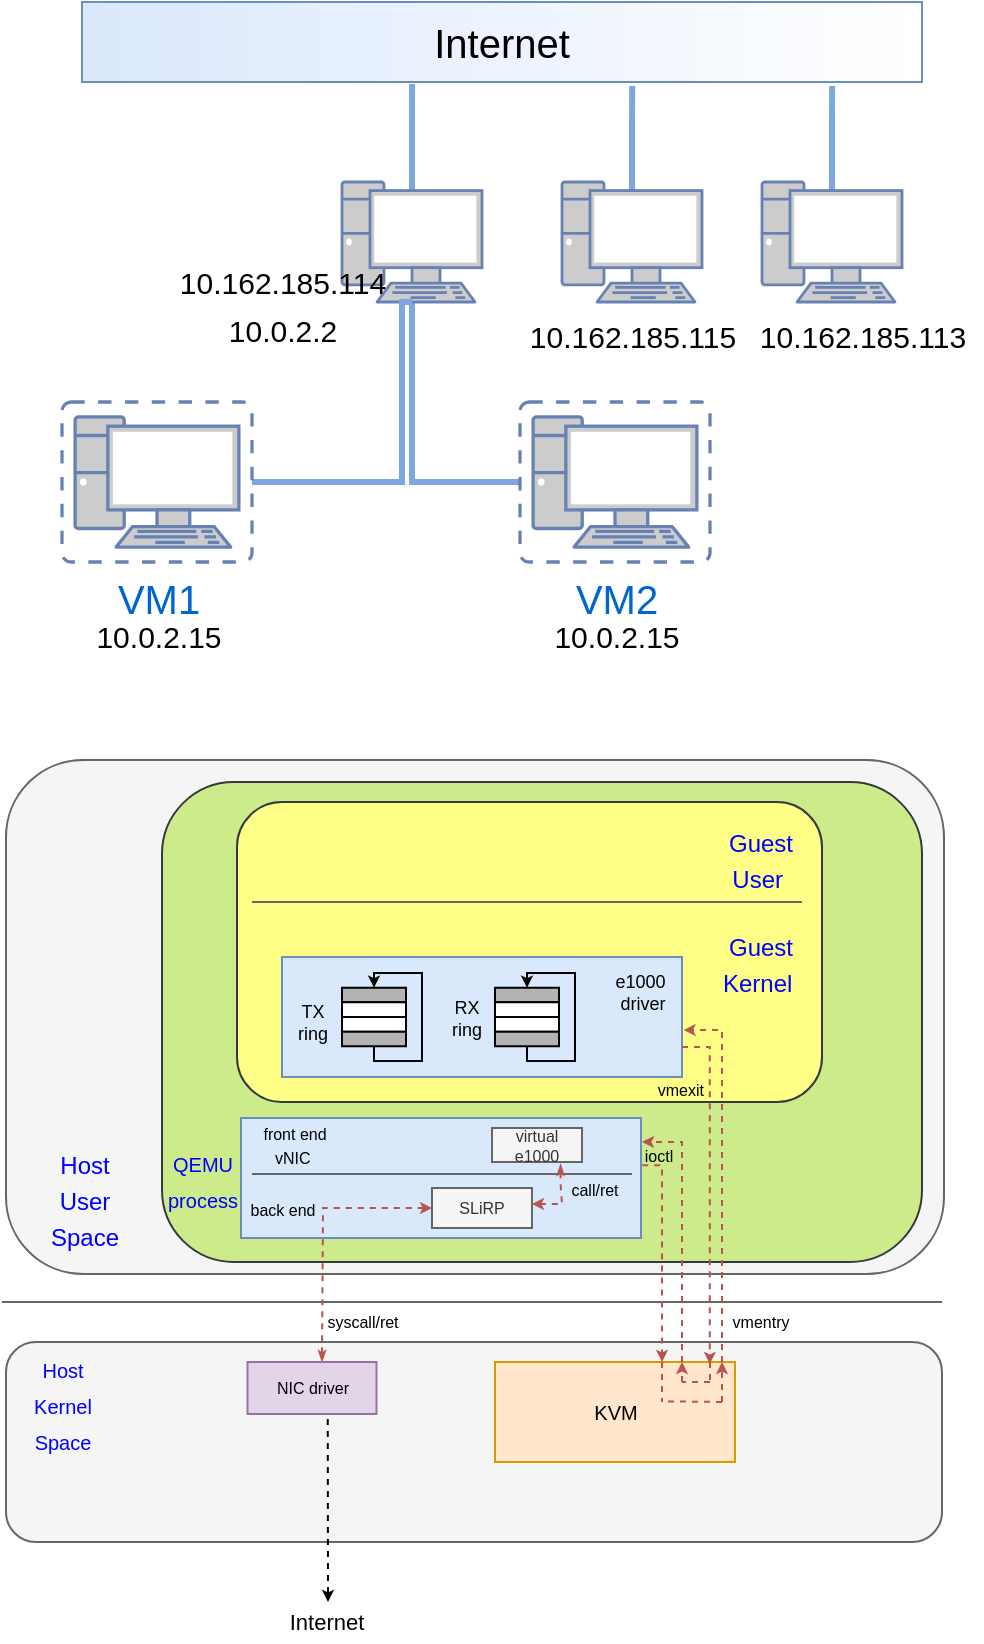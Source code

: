 <mxfile version="17.4.2" type="device"><diagram id="tVbUzr5TzCwJORL-28Ce" name="第 1 页"><mxGraphModel dx="763" dy="688" grid="0" gridSize="10" guides="1" tooltips="1" connect="1" arrows="1" fold="1" page="0" pageScale="1" pageWidth="827" pageHeight="1169" math="0" shadow="0"><root><mxCell id="0"/><mxCell id="1" parent="0"/><mxCell id="tNVF3YHVSnKj2sVp1Gfd-1" value="&lt;font style=&quot;font-size: 20px&quot;&gt;Internet&lt;/font&gt;" style="rounded=0;whiteSpace=wrap;html=1;fillColor=#dae8fc;strokeColor=#6c8ebf;gradientColor=#ffffff;gradientDirection=east;" vertex="1" parent="1"><mxGeometry x="150" y="360" width="420" height="40" as="geometry"/></mxCell><mxCell id="tNVF3YHVSnKj2sVp1Gfd-7" style="edgeStyle=orthogonalEdgeStyle;rounded=0;orthogonalLoop=1;jettySize=auto;html=1;exitX=0.5;exitY=0.07;exitDx=0;exitDy=0;exitPerimeter=0;entryX=0.393;entryY=1.025;entryDx=0;entryDy=0;entryPerimeter=0;fontSize=20;endArrow=none;endFill=0;strokeColor=#7EA6E0;strokeWidth=3;" edge="1" parent="1" source="tNVF3YHVSnKj2sVp1Gfd-2" target="tNVF3YHVSnKj2sVp1Gfd-1"><mxGeometry relative="1" as="geometry"/></mxCell><mxCell id="tNVF3YHVSnKj2sVp1Gfd-17" style="edgeStyle=orthogonalEdgeStyle;rounded=0;orthogonalLoop=1;jettySize=auto;html=1;exitX=0.5;exitY=1;exitDx=0;exitDy=0;exitPerimeter=0;entryX=0;entryY=0.5;entryDx=0;entryDy=0;entryPerimeter=0;fontSize=20;endArrow=none;endFill=0;strokeColor=#7EA6E0;strokeWidth=3;" edge="1" parent="1" source="tNVF3YHVSnKj2sVp1Gfd-2" target="tNVF3YHVSnKj2sVp1Gfd-16"><mxGeometry relative="1" as="geometry"/></mxCell><mxCell id="tNVF3YHVSnKj2sVp1Gfd-2" value="" style="fontColor=#0066CC;verticalAlign=top;verticalLabelPosition=bottom;labelPosition=center;align=center;html=1;outlineConnect=0;fillColor=#CCCCCC;strokeColor=#6881B3;gradientColor=none;gradientDirection=north;strokeWidth=2;shape=mxgraph.networks.pc;fontSize=20;" vertex="1" parent="1"><mxGeometry x="280" y="450" width="70" height="60" as="geometry"/></mxCell><mxCell id="tNVF3YHVSnKj2sVp1Gfd-13" style="edgeStyle=orthogonalEdgeStyle;rounded=0;orthogonalLoop=1;jettySize=auto;html=1;exitX=1;exitY=0.5;exitDx=0;exitDy=0;exitPerimeter=0;entryX=0.5;entryY=1;entryDx=0;entryDy=0;entryPerimeter=0;fontSize=20;endArrow=none;endFill=0;strokeColor=#7EA6E0;strokeWidth=3;" edge="1" parent="1" source="tNVF3YHVSnKj2sVp1Gfd-3" target="tNVF3YHVSnKj2sVp1Gfd-2"><mxGeometry relative="1" as="geometry"><Array as="points"><mxPoint x="310" y="600"/><mxPoint x="310" y="510"/></Array></mxGeometry></mxCell><mxCell id="tNVF3YHVSnKj2sVp1Gfd-3" value="VM1" style="fontColor=#0066CC;verticalAlign=top;verticalLabelPosition=bottom;labelPosition=center;align=center;html=1;outlineConnect=0;fillColor=#CCCCCC;strokeColor=#6881B3;gradientColor=none;gradientDirection=north;strokeWidth=2;shape=mxgraph.networks.virtual_pc;fontSize=20;" vertex="1" parent="1"><mxGeometry x="140" y="560" width="95" height="80" as="geometry"/></mxCell><mxCell id="tNVF3YHVSnKj2sVp1Gfd-11" style="edgeStyle=orthogonalEdgeStyle;rounded=0;orthogonalLoop=1;jettySize=auto;html=1;exitX=0.5;exitY=0.07;exitDx=0;exitDy=0;exitPerimeter=0;entryX=0.655;entryY=1.05;entryDx=0;entryDy=0;entryPerimeter=0;fontSize=20;endArrow=none;endFill=0;strokeColor=#7EA6E0;strokeWidth=3;" edge="1" parent="1" source="tNVF3YHVSnKj2sVp1Gfd-5" target="tNVF3YHVSnKj2sVp1Gfd-1"><mxGeometry relative="1" as="geometry"/></mxCell><mxCell id="tNVF3YHVSnKj2sVp1Gfd-5" value="" style="fontColor=#0066CC;verticalAlign=top;verticalLabelPosition=bottom;labelPosition=center;align=center;html=1;outlineConnect=0;fillColor=#CCCCCC;strokeColor=#6881B3;gradientColor=none;gradientDirection=north;strokeWidth=2;shape=mxgraph.networks.pc;fontSize=20;" vertex="1" parent="1"><mxGeometry x="390" y="450" width="70" height="60" as="geometry"/></mxCell><mxCell id="tNVF3YHVSnKj2sVp1Gfd-12" style="edgeStyle=orthogonalEdgeStyle;rounded=0;orthogonalLoop=1;jettySize=auto;html=1;exitX=0.5;exitY=0.07;exitDx=0;exitDy=0;exitPerimeter=0;entryX=0.893;entryY=1.05;entryDx=0;entryDy=0;entryPerimeter=0;fontSize=20;endArrow=none;endFill=0;strokeColor=#7EA6E0;strokeWidth=3;" edge="1" parent="1" source="tNVF3YHVSnKj2sVp1Gfd-6" target="tNVF3YHVSnKj2sVp1Gfd-1"><mxGeometry relative="1" as="geometry"/></mxCell><mxCell id="tNVF3YHVSnKj2sVp1Gfd-6" value="" style="fontColor=#0066CC;verticalAlign=top;verticalLabelPosition=bottom;labelPosition=center;align=center;html=1;outlineConnect=0;fillColor=#CCCCCC;strokeColor=#6881B3;gradientColor=none;gradientDirection=north;strokeWidth=2;shape=mxgraph.networks.pc;fontSize=20;" vertex="1" parent="1"><mxGeometry x="490" y="450" width="70" height="60" as="geometry"/></mxCell><mxCell id="tNVF3YHVSnKj2sVp1Gfd-16" value="VM2" style="fontColor=#0066CC;verticalAlign=top;verticalLabelPosition=bottom;labelPosition=center;align=center;html=1;outlineConnect=0;fillColor=#CCCCCC;strokeColor=#6881B3;gradientColor=none;gradientDirection=north;strokeWidth=2;shape=mxgraph.networks.virtual_pc;fontSize=20;" vertex="1" parent="1"><mxGeometry x="369" y="560" width="95" height="80" as="geometry"/></mxCell><mxCell id="tNVF3YHVSnKj2sVp1Gfd-18" value="&lt;font style=&quot;font-size: 15px&quot;&gt;10.0.2.15&lt;/font&gt;" style="text;html=1;align=center;verticalAlign=middle;resizable=0;points=[];autosize=1;strokeColor=none;fillColor=none;fontSize=20;" vertex="1" parent="1"><mxGeometry x="147.5" y="660" width="80" height="30" as="geometry"/></mxCell><mxCell id="tNVF3YHVSnKj2sVp1Gfd-19" value="&lt;font style=&quot;font-size: 15px&quot;&gt;10.0.2.15&lt;/font&gt;" style="text;html=1;align=center;verticalAlign=middle;resizable=0;points=[];autosize=1;strokeColor=none;fillColor=none;fontSize=20;" vertex="1" parent="1"><mxGeometry x="376.5" y="660" width="80" height="30" as="geometry"/></mxCell><mxCell id="tNVF3YHVSnKj2sVp1Gfd-20" value="&lt;font style=&quot;font-size: 15px&quot;&gt;10.162.185.114&lt;br&gt;10.0.2.2&lt;/font&gt;" style="text;html=1;align=center;verticalAlign=middle;resizable=0;points=[];autosize=1;strokeColor=none;fillColor=none;fontSize=20;" vertex="1" parent="1"><mxGeometry x="190" y="480" width="120" height="60" as="geometry"/></mxCell><mxCell id="tNVF3YHVSnKj2sVp1Gfd-22" value="&lt;font style=&quot;font-size: 15px&quot;&gt;10.162.185.115&lt;/font&gt;" style="text;html=1;align=center;verticalAlign=middle;resizable=0;points=[];autosize=1;strokeColor=none;fillColor=none;fontSize=20;" vertex="1" parent="1"><mxGeometry x="365" y="510" width="120" height="30" as="geometry"/></mxCell><mxCell id="tNVF3YHVSnKj2sVp1Gfd-23" value="&lt;font style=&quot;font-size: 15px&quot;&gt;10.162.185.113&lt;/font&gt;" style="text;html=1;align=center;verticalAlign=middle;resizable=0;points=[];autosize=1;strokeColor=none;fillColor=none;fontSize=20;" vertex="1" parent="1"><mxGeometry x="480" y="510" width="120" height="30" as="geometry"/></mxCell><mxCell id="tNVF3YHVSnKj2sVp1Gfd-24" value="" style="rounded=1;whiteSpace=wrap;html=1;fontSize=15;gradientDirection=east;fillColor=#f5f5f5;fontColor=#333333;strokeColor=#666666;" vertex="1" parent="1"><mxGeometry x="112" y="739" width="469" height="257" as="geometry"/></mxCell><mxCell id="tNVF3YHVSnKj2sVp1Gfd-25" value="&lt;font style=&quot;font-size: 12px&quot; color=&quot;#0000ff&quot;&gt;Host&lt;br&gt;User&lt;br&gt;Space&lt;/font&gt;" style="text;html=1;align=center;verticalAlign=middle;resizable=0;points=[];autosize=1;strokeColor=none;fillColor=none;fontSize=15;" vertex="1" parent="1"><mxGeometry x="129" y="927" width="44" height="61" as="geometry"/></mxCell><mxCell id="tNVF3YHVSnKj2sVp1Gfd-26" value="" style="endArrow=none;html=1;rounded=0;fontSize=12;fontColor=#0000FF;strokeColor=#666666;strokeWidth=1;fillColor=#f5f5f5;" edge="1" parent="1"><mxGeometry width="50" height="50" relative="1" as="geometry"><mxPoint x="110" y="1010" as="sourcePoint"/><mxPoint x="580" y="1010" as="targetPoint"/></mxGeometry></mxCell><mxCell id="tNVF3YHVSnKj2sVp1Gfd-27" value="" style="rounded=1;whiteSpace=wrap;html=1;fontSize=15;gradientDirection=east;fillColor=#f5f5f5;fontColor=#333333;strokeColor=#666666;" vertex="1" parent="1"><mxGeometry x="112" y="1030" width="468" height="100" as="geometry"/></mxCell><mxCell id="tNVF3YHVSnKj2sVp1Gfd-28" value="&lt;font style=&quot;font-size: 10px&quot; color=&quot;#0000ff&quot;&gt;Host&lt;br&gt;Kernel&lt;br&gt;Space&lt;/font&gt;" style="text;html=1;align=center;verticalAlign=middle;resizable=0;points=[];autosize=1;strokeColor=none;fillColor=none;fontSize=15;" vertex="1" parent="1"><mxGeometry x="120" y="1030" width="40" height="60" as="geometry"/></mxCell><mxCell id="tNVF3YHVSnKj2sVp1Gfd-29" value="KVM" style="rounded=0;whiteSpace=wrap;html=1;fontSize=10;gradientDirection=east;fillColor=#ffe6cc;strokeColor=#d79b00;" vertex="1" parent="1"><mxGeometry x="356.5" y="1040" width="120" height="50" as="geometry"/></mxCell><mxCell id="tNVF3YHVSnKj2sVp1Gfd-30" value="" style="rounded=1;whiteSpace=wrap;html=1;fontSize=10;gradientDirection=east;fillColor=#cdeb8b;strokeColor=#36393d;" vertex="1" parent="1"><mxGeometry x="190" y="750" width="380" height="240" as="geometry"/></mxCell><mxCell id="tNVF3YHVSnKj2sVp1Gfd-31" value="" style="rounded=1;whiteSpace=wrap;html=1;fontSize=10;strokeColor=#36393d;fillColor=#ffff88;gradientDirection=east;" vertex="1" parent="1"><mxGeometry x="227.5" y="760" width="292.5" height="150" as="geometry"/></mxCell><mxCell id="tNVF3YHVSnKj2sVp1Gfd-32" value="&lt;font color=&quot;#0000ff&quot; style=&quot;font-size: 10px&quot;&gt;&lt;span&gt;QEMU&lt;br&gt;process&lt;/span&gt;&lt;/font&gt;" style="text;html=1;align=center;verticalAlign=middle;resizable=0;points=[];autosize=1;strokeColor=none;fillColor=none;fontSize=15;" vertex="1" parent="1"><mxGeometry x="185" y="928" width="50" height="40" as="geometry"/></mxCell><mxCell id="tNVF3YHVSnKj2sVp1Gfd-33" value="" style="endArrow=none;html=1;rounded=0;fontSize=12;fontColor=#0000FF;strokeColor=#666666;strokeWidth=1;fillColor=#f5f5f5;" edge="1" parent="1"><mxGeometry width="50" height="50" relative="1" as="geometry"><mxPoint x="235" y="810" as="sourcePoint"/><mxPoint x="510" y="810" as="targetPoint"/></mxGeometry></mxCell><mxCell id="tNVF3YHVSnKj2sVp1Gfd-34" value="&lt;font color=&quot;#0000ff&quot;&gt;&lt;span style=&quot;font-size: 12px&quot;&gt;Guest&lt;br&gt;User&amp;nbsp;&lt;/span&gt;&lt;/font&gt;" style="text;html=1;align=center;verticalAlign=middle;resizable=0;points=[];autosize=1;strokeColor=none;fillColor=none;fontSize=15;" vertex="1" parent="1"><mxGeometry x="464" y="768" width="50" height="40" as="geometry"/></mxCell><mxCell id="tNVF3YHVSnKj2sVp1Gfd-35" value="&lt;font color=&quot;#0000ff&quot;&gt;&lt;span style=&quot;font-size: 12px&quot;&gt;Guest&lt;br&gt;Kernel&amp;nbsp;&lt;/span&gt;&lt;/font&gt;" style="text;html=1;align=center;verticalAlign=middle;resizable=0;points=[];autosize=1;strokeColor=none;fillColor=none;fontSize=15;" vertex="1" parent="1"><mxGeometry x="464" y="820" width="50" height="40" as="geometry"/></mxCell><mxCell id="tNVF3YHVSnKj2sVp1Gfd-36" value="" style="rounded=0;whiteSpace=wrap;html=1;fontSize=9;strokeColor=#6c8ebf;fillColor=#dae8fc;gradientDirection=east;" vertex="1" parent="1"><mxGeometry x="250" y="837.5" width="200" height="60" as="geometry"/></mxCell><mxCell id="tNVF3YHVSnKj2sVp1Gfd-37" value="&lt;span style=&quot;color: rgb(0 , 0 , 0)&quot;&gt;e1000&amp;nbsp; &lt;br&gt;driver&lt;/span&gt;" style="text;html=1;align=center;verticalAlign=middle;resizable=0;points=[];autosize=1;strokeColor=none;fillColor=none;fontSize=9;fontColor=#0000FF;" vertex="1" parent="1"><mxGeometry x="410" y="840" width="40" height="30" as="geometry"/></mxCell><mxCell id="tNVF3YHVSnKj2sVp1Gfd-62" value="" style="group" vertex="1" connectable="0" parent="1"><mxGeometry x="280" y="845.5" width="40" height="44" as="geometry"/></mxCell><mxCell id="tNVF3YHVSnKj2sVp1Gfd-60" value="" style="group" vertex="1" connectable="0" parent="tNVF3YHVSnKj2sVp1Gfd-62"><mxGeometry y="7.333" width="32" height="29.333" as="geometry"/></mxCell><mxCell id="tNVF3YHVSnKj2sVp1Gfd-53" value="" style="shape=partialRectangle;html=1;whiteSpace=wrap;connectable=0;top=1;left=1;bottom=1;right=1;overflow=hidden;fontSize=9;fillColor=#B3B3B3;strokeColor=#000000;fontColor=#333333;" vertex="1" parent="tNVF3YHVSnKj2sVp1Gfd-60"><mxGeometry width="32" height="7.333" as="geometry"><mxRectangle width="60" height="40" as="alternateBounds"/></mxGeometry></mxCell><mxCell id="tNVF3YHVSnKj2sVp1Gfd-57" value="" style="shape=partialRectangle;html=1;whiteSpace=wrap;connectable=0;top=1;left=1;bottom=1;right=1;overflow=hidden;fontSize=9;strokeWidth=1;strokeColor=#000000;" vertex="1" parent="tNVF3YHVSnKj2sVp1Gfd-60"><mxGeometry y="7.333" width="32" height="7.333" as="geometry"><mxRectangle width="60" height="40" as="alternateBounds"/></mxGeometry></mxCell><mxCell id="tNVF3YHVSnKj2sVp1Gfd-58" value="" style="shape=partialRectangle;html=1;whiteSpace=wrap;connectable=0;top=1;left=1;bottom=1;right=1;overflow=hidden;fontSize=9;strokeWidth=1;strokeColor=#000000;" vertex="1" parent="tNVF3YHVSnKj2sVp1Gfd-60"><mxGeometry y="14.667" width="32" height="7.333" as="geometry"><mxRectangle width="60" height="40" as="alternateBounds"/></mxGeometry></mxCell><mxCell id="tNVF3YHVSnKj2sVp1Gfd-59" value="" style="shape=partialRectangle;html=1;whiteSpace=wrap;connectable=0;top=1;left=1;bottom=1;right=1;overflow=hidden;fontSize=9;strokeWidth=1;strokeColor=#000000;fillColor=#B3B3B3;" vertex="1" parent="tNVF3YHVSnKj2sVp1Gfd-60"><mxGeometry y="22" width="32" height="7.333" as="geometry"><mxRectangle width="60" height="40" as="alternateBounds"/></mxGeometry></mxCell><mxCell id="tNVF3YHVSnKj2sVp1Gfd-61" value="" style="endArrow=classic;html=1;rounded=0;fontSize=9;fontColor=#0000FF;strokeColor=#000000;strokeWidth=1;edgeStyle=orthogonalEdgeStyle;endSize=3;startSize=3;" edge="1" parent="tNVF3YHVSnKj2sVp1Gfd-62"><mxGeometry width="50" height="50" relative="1" as="geometry"><mxPoint x="16" y="36.667" as="sourcePoint"/><mxPoint x="16" y="7.333" as="targetPoint"/><Array as="points"><mxPoint x="16" y="44"/><mxPoint x="40" y="44"/><mxPoint x="40"/><mxPoint x="16"/></Array></mxGeometry></mxCell><mxCell id="tNVF3YHVSnKj2sVp1Gfd-63" value="" style="group" vertex="1" connectable="0" parent="1"><mxGeometry x="356.5" y="845.5" width="40" height="44" as="geometry"/></mxCell><mxCell id="tNVF3YHVSnKj2sVp1Gfd-64" value="" style="group" vertex="1" connectable="0" parent="tNVF3YHVSnKj2sVp1Gfd-63"><mxGeometry y="7.333" width="32" height="29.333" as="geometry"/></mxCell><mxCell id="tNVF3YHVSnKj2sVp1Gfd-65" value="" style="shape=partialRectangle;html=1;whiteSpace=wrap;connectable=0;top=1;left=1;bottom=1;right=1;overflow=hidden;fontSize=9;fillColor=#B3B3B3;strokeColor=#000000;fontColor=#333333;" vertex="1" parent="tNVF3YHVSnKj2sVp1Gfd-64"><mxGeometry width="32" height="7.333" as="geometry"><mxRectangle width="60" height="40" as="alternateBounds"/></mxGeometry></mxCell><mxCell id="tNVF3YHVSnKj2sVp1Gfd-66" value="" style="shape=partialRectangle;html=1;whiteSpace=wrap;connectable=0;top=1;left=1;bottom=1;right=1;overflow=hidden;fontSize=9;strokeWidth=1;strokeColor=#000000;" vertex="1" parent="tNVF3YHVSnKj2sVp1Gfd-64"><mxGeometry y="7.333" width="32" height="7.333" as="geometry"><mxRectangle width="60" height="40" as="alternateBounds"/></mxGeometry></mxCell><mxCell id="tNVF3YHVSnKj2sVp1Gfd-67" value="" style="shape=partialRectangle;html=1;whiteSpace=wrap;connectable=0;top=1;left=1;bottom=1;right=1;overflow=hidden;fontSize=9;strokeWidth=1;strokeColor=#000000;" vertex="1" parent="tNVF3YHVSnKj2sVp1Gfd-64"><mxGeometry y="14.667" width="32" height="7.333" as="geometry"><mxRectangle width="60" height="40" as="alternateBounds"/></mxGeometry></mxCell><mxCell id="tNVF3YHVSnKj2sVp1Gfd-68" value="" style="shape=partialRectangle;html=1;whiteSpace=wrap;connectable=0;top=1;left=1;bottom=1;right=1;overflow=hidden;fontSize=9;strokeWidth=1;strokeColor=#000000;fillColor=#B3B3B3;" vertex="1" parent="tNVF3YHVSnKj2sVp1Gfd-64"><mxGeometry y="22" width="32" height="7.333" as="geometry"><mxRectangle width="60" height="40" as="alternateBounds"/></mxGeometry></mxCell><mxCell id="tNVF3YHVSnKj2sVp1Gfd-69" value="" style="endArrow=classic;html=1;rounded=0;fontSize=9;fontColor=#0000FF;strokeColor=#000000;strokeWidth=1;edgeStyle=orthogonalEdgeStyle;endSize=3;startSize=3;" edge="1" parent="tNVF3YHVSnKj2sVp1Gfd-63"><mxGeometry width="50" height="50" relative="1" as="geometry"><mxPoint x="16" y="36.667" as="sourcePoint"/><mxPoint x="16" y="7.333" as="targetPoint"/><Array as="points"><mxPoint x="16" y="44"/><mxPoint x="40" y="44"/><mxPoint x="40"/><mxPoint x="16"/></Array></mxGeometry></mxCell><mxCell id="tNVF3YHVSnKj2sVp1Gfd-71" value="&lt;font color=&quot;#000000&quot;&gt;TX &lt;br&gt;ring&lt;/font&gt;" style="text;html=1;align=center;verticalAlign=middle;resizable=0;points=[];autosize=1;strokeColor=none;fillColor=none;fontSize=9;fontColor=#0000FF;" vertex="1" parent="1"><mxGeometry x="250" y="855" width="30" height="30" as="geometry"/></mxCell><mxCell id="tNVF3YHVSnKj2sVp1Gfd-72" value="&lt;font color=&quot;#000000&quot;&gt;RX&lt;br&gt;ring&lt;/font&gt;" style="text;html=1;align=center;verticalAlign=middle;resizable=0;points=[];autosize=1;strokeColor=none;fillColor=none;fontSize=9;fontColor=#0000FF;" vertex="1" parent="1"><mxGeometry x="326.5" y="852.5" width="30" height="30" as="geometry"/></mxCell><mxCell id="tNVF3YHVSnKj2sVp1Gfd-73" value="" style="endArrow=classic;html=1;rounded=0;fontSize=9;fontColor=#0000FF;startSize=3;endSize=3;strokeColor=#b85450;strokeWidth=1;exitX=1;exitY=0.75;exitDx=0;exitDy=0;entryX=0.895;entryY=0.019;entryDx=0;entryDy=0;edgeStyle=orthogonalEdgeStyle;fillColor=#f8cecc;dashed=1;entryPerimeter=0;" edge="1" parent="1" source="tNVF3YHVSnKj2sVp1Gfd-36" target="tNVF3YHVSnKj2sVp1Gfd-29"><mxGeometry width="50" height="50" relative="1" as="geometry"><mxPoint x="420" y="950" as="sourcePoint"/><mxPoint x="470" y="900" as="targetPoint"/></mxGeometry></mxCell><mxCell id="tNVF3YHVSnKj2sVp1Gfd-78" value="&lt;font color=&quot;#000000&quot; style=&quot;font-size: 8px&quot;&gt;vmexit&amp;nbsp;&lt;/font&gt;" style="text;html=1;align=center;verticalAlign=middle;resizable=0;points=[];autosize=1;strokeColor=none;fillColor=none;fontSize=9;fontColor=#0000FF;" vertex="1" parent="1"><mxGeometry x="430" y="894" width="40" height="20" as="geometry"/></mxCell><mxCell id="tNVF3YHVSnKj2sVp1Gfd-84" value="" style="group" vertex="1" connectable="0" parent="1"><mxGeometry x="450" y="1040" width="14" height="10" as="geometry"/></mxCell><mxCell id="tNVF3YHVSnKj2sVp1Gfd-82" value="" style="group" vertex="1" connectable="0" parent="tNVF3YHVSnKj2sVp1Gfd-84"><mxGeometry width="14" height="10" as="geometry"/></mxCell><mxCell id="tNVF3YHVSnKj2sVp1Gfd-80" value="" style="endArrow=none;html=1;rounded=0;fontSize=9;fontColor=#0000FF;startSize=3;endSize=3;strokeColor=#b85450;strokeWidth=1;endFill=0;fillColor=#f8cecc;dashed=1;" edge="1" parent="tNVF3YHVSnKj2sVp1Gfd-82"><mxGeometry width="50" height="50" relative="1" as="geometry"><mxPoint x="14" as="sourcePoint"/><mxPoint x="14" y="10" as="targetPoint"/></mxGeometry></mxCell><mxCell id="tNVF3YHVSnKj2sVp1Gfd-81" value="" style="endArrow=none;html=1;rounded=0;dashed=1;fontSize=9;fontColor=#0000FF;startSize=3;endSize=3;strokeColor=#b85450;strokeWidth=1;endFill=0;fillColor=#f8cecc;" edge="1" parent="tNVF3YHVSnKj2sVp1Gfd-82"><mxGeometry width="50" height="50" relative="1" as="geometry"><mxPoint x="14" y="10" as="sourcePoint"/><mxPoint y="10" as="targetPoint"/></mxGeometry></mxCell><mxCell id="tNVF3YHVSnKj2sVp1Gfd-83" value="" style="endArrow=classic;html=1;rounded=0;dashed=1;fontSize=9;fontColor=#0000FF;startSize=3;endSize=3;strokeColor=#b85450;strokeWidth=1;fillColor=#f8cecc;" edge="1" parent="tNVF3YHVSnKj2sVp1Gfd-84"><mxGeometry width="50" height="50" relative="1" as="geometry"><mxPoint y="10" as="sourcePoint"/><mxPoint as="targetPoint"/></mxGeometry></mxCell><mxCell id="tNVF3YHVSnKj2sVp1Gfd-85" value="" style="rounded=0;whiteSpace=wrap;html=1;fontSize=9;strokeColor=#6c8ebf;fillColor=#dae8fc;gradientDirection=east;" vertex="1" parent="1"><mxGeometry x="229.5" y="918" width="200" height="60" as="geometry"/></mxCell><mxCell id="tNVF3YHVSnKj2sVp1Gfd-87" value="" style="endArrow=classic;html=1;rounded=0;dashed=1;fontSize=10;fontColor=#0000FF;startSize=3;endSize=3;strokeColor=#b85450;strokeWidth=1;edgeStyle=orthogonalEdgeStyle;fillColor=#f8cecc;" edge="1" parent="1"><mxGeometry width="50" height="50" relative="1" as="geometry"><mxPoint x="450" y="1040" as="sourcePoint"/><mxPoint x="430" y="930" as="targetPoint"/><Array as="points"><mxPoint x="450" y="930"/><mxPoint x="430" y="930"/></Array></mxGeometry></mxCell><mxCell id="tNVF3YHVSnKj2sVp1Gfd-90" value="" style="endArrow=none;html=1;rounded=0;fontSize=12;fontColor=#0000FF;strokeColor=#666666;strokeWidth=1;fillColor=#f5f5f5;" edge="1" parent="1"><mxGeometry width="50" height="50" relative="1" as="geometry"><mxPoint x="235" y="946" as="sourcePoint"/><mxPoint x="425" y="946" as="targetPoint"/></mxGeometry></mxCell><mxCell id="tNVF3YHVSnKj2sVp1Gfd-91" value="&lt;font color=&quot;#000000&quot; style=&quot;font-size: 8px&quot;&gt;front end&lt;br&gt;vNIC&amp;nbsp;&lt;br&gt;&lt;/font&gt;" style="text;html=1;align=center;verticalAlign=middle;resizable=0;points=[];autosize=1;strokeColor=none;fillColor=none;fontSize=10;fontColor=#0000FF;" vertex="1" parent="1"><mxGeometry x="230.5" y="916" width="50" height="30" as="geometry"/></mxCell><mxCell id="tNVF3YHVSnKj2sVp1Gfd-92" value="&lt;font color=&quot;#000000&quot; style=&quot;font-size: 8px&quot;&gt;back end&lt;/font&gt;" style="text;html=1;align=center;verticalAlign=middle;resizable=0;points=[];autosize=1;strokeColor=none;fillColor=none;fontSize=10;fontColor=#0000FF;" vertex="1" parent="1"><mxGeometry x="225" y="953" width="50" height="20" as="geometry"/></mxCell><mxCell id="tNVF3YHVSnKj2sVp1Gfd-93" value="ioctl" style="text;html=1;align=center;verticalAlign=middle;resizable=0;points=[];autosize=1;strokeColor=none;fillColor=none;fontSize=8;fontColor=#000000;" vertex="1" parent="1"><mxGeometry x="423" y="927" width="30" height="20" as="geometry"/></mxCell><mxCell id="tNVF3YHVSnKj2sVp1Gfd-94" value="virtual e1000" style="rounded=0;whiteSpace=wrap;html=1;fontSize=8;strokeColor=#666666;strokeWidth=1;fillColor=#f5f5f5;gradientDirection=east;fontColor=#333333;" vertex="1" parent="1"><mxGeometry x="355" y="923" width="45" height="17" as="geometry"/></mxCell><mxCell id="tNVF3YHVSnKj2sVp1Gfd-96" value="" style="endArrow=classic;html=1;rounded=0;dashed=1;fontSize=8;fontColor=#000000;startSize=3;endSize=3;strokeColor=#b85450;strokeWidth=1;fillColor=#f8cecc;entryX=1;entryY=0.5;entryDx=0;entryDy=0;edgeStyle=orthogonalEdgeStyle;startArrow=classicThin;startFill=1;" edge="1" parent="1"><mxGeometry width="50" height="50" relative="1" as="geometry"><mxPoint x="389.31" y="941" as="sourcePoint"/><mxPoint x="375" y="961" as="targetPoint"/><Array as="points"><mxPoint x="389" y="951"/><mxPoint x="390" y="951"/><mxPoint x="390" y="961"/></Array></mxGeometry></mxCell><mxCell id="tNVF3YHVSnKj2sVp1Gfd-97" value="call/ret" style="text;html=1;align=center;verticalAlign=middle;resizable=0;points=[];autosize=1;strokeColor=none;fillColor=none;fontSize=8;fontColor=#000000;" vertex="1" parent="1"><mxGeometry x="385.5" y="943.5" width="40" height="20" as="geometry"/></mxCell><mxCell id="tNVF3YHVSnKj2sVp1Gfd-99" style="edgeStyle=orthogonalEdgeStyle;rounded=0;orthogonalLoop=1;jettySize=auto;html=1;exitX=0;exitY=0.5;exitDx=0;exitDy=0;dashed=1;fontSize=8;fontColor=#000000;endArrow=classicThin;endFill=1;startSize=3;endSize=3;strokeColor=#b85450;strokeWidth=1;fillColor=#f8cecc;startArrow=classic;startFill=1;" edge="1" parent="1" source="tNVF3YHVSnKj2sVp1Gfd-98"><mxGeometry relative="1" as="geometry"><mxPoint x="270" y="1040" as="targetPoint"/></mxGeometry></mxCell><mxCell id="tNVF3YHVSnKj2sVp1Gfd-98" value="SLiRP" style="rounded=0;whiteSpace=wrap;html=1;fontSize=8;strokeColor=#666666;strokeWidth=1;fillColor=#f5f5f5;gradientDirection=east;fontColor=#333333;" vertex="1" parent="1"><mxGeometry x="325" y="953" width="50" height="20" as="geometry"/></mxCell><mxCell id="tNVF3YHVSnKj2sVp1Gfd-100" value="syscall/ret" style="text;html=1;align=center;verticalAlign=middle;resizable=0;points=[];autosize=1;strokeColor=none;fillColor=none;fontSize=8;fontColor=#000000;" vertex="1" parent="1"><mxGeometry x="265" y="1010" width="50" height="20" as="geometry"/></mxCell><mxCell id="tNVF3YHVSnKj2sVp1Gfd-101" value="NIC driver" style="rounded=0;whiteSpace=wrap;html=1;fontSize=8;strokeColor=#9673a6;strokeWidth=1;fillColor=#e1d5e7;gradientDirection=east;" vertex="1" parent="1"><mxGeometry x="232.75" y="1040" width="64.5" height="26" as="geometry"/></mxCell><mxCell id="tNVF3YHVSnKj2sVp1Gfd-102" value="" style="endArrow=classic;html=1;rounded=0;dashed=1;fontSize=8;fontColor=#000000;startSize=3;endSize=3;strokeColor=#b85450;strokeWidth=1;exitX=1.003;exitY=0.394;exitDx=0;exitDy=0;exitPerimeter=0;entryX=0.696;entryY=0;entryDx=0;entryDy=0;entryPerimeter=0;edgeStyle=orthogonalEdgeStyle;fillColor=#f8cecc;" edge="1" parent="1" source="tNVF3YHVSnKj2sVp1Gfd-85" target="tNVF3YHVSnKj2sVp1Gfd-29"><mxGeometry width="50" height="50" relative="1" as="geometry"><mxPoint x="420" y="1070" as="sourcePoint"/><mxPoint x="470" y="1020" as="targetPoint"/></mxGeometry></mxCell><mxCell id="tNVF3YHVSnKj2sVp1Gfd-106" value="" style="group" vertex="1" connectable="0" parent="1"><mxGeometry x="440" y="1040" width="30" height="20" as="geometry"/></mxCell><mxCell id="tNVF3YHVSnKj2sVp1Gfd-103" value="" style="endArrow=none;html=1;rounded=0;dashed=1;fontSize=8;fontColor=#000000;startSize=3;endSize=3;strokeColor=#b85450;strokeWidth=1;endFill=0;fillColor=#f8cecc;" edge="1" parent="tNVF3YHVSnKj2sVp1Gfd-106"><mxGeometry width="50" height="50" relative="1" as="geometry"><mxPoint as="sourcePoint"/><mxPoint y="20" as="targetPoint"/></mxGeometry></mxCell><mxCell id="tNVF3YHVSnKj2sVp1Gfd-104" value="" style="endArrow=none;html=1;rounded=0;dashed=1;fontSize=8;fontColor=#000000;startSize=3;endSize=3;strokeColor=#b85450;strokeWidth=1;endFill=0;fillColor=#f8cecc;" edge="1" parent="tNVF3YHVSnKj2sVp1Gfd-106"><mxGeometry width="50" height="50" relative="1" as="geometry"><mxPoint x="30" y="20" as="sourcePoint"/><mxPoint y="19.66" as="targetPoint"/></mxGeometry></mxCell><mxCell id="tNVF3YHVSnKj2sVp1Gfd-105" value="" style="endArrow=classic;html=1;rounded=0;dashed=1;fontSize=8;fontColor=#000000;startSize=3;endSize=3;strokeColor=#b85450;strokeWidth=1;fillColor=#f8cecc;" edge="1" parent="tNVF3YHVSnKj2sVp1Gfd-106"><mxGeometry width="50" height="50" relative="1" as="geometry"><mxPoint x="30" y="20" as="sourcePoint"/><mxPoint x="30" as="targetPoint"/></mxGeometry></mxCell><mxCell id="tNVF3YHVSnKj2sVp1Gfd-107" value="" style="endArrow=classic;html=1;rounded=0;dashed=1;fontSize=8;fontColor=#000000;startSize=3;endSize=3;strokeColor=#b85450;strokeWidth=1;entryX=1.004;entryY=0.609;entryDx=0;entryDy=0;entryPerimeter=0;edgeStyle=orthogonalEdgeStyle;fillColor=#f8cecc;" edge="1" parent="1" target="tNVF3YHVSnKj2sVp1Gfd-36"><mxGeometry width="50" height="50" relative="1" as="geometry"><mxPoint x="470" y="1040" as="sourcePoint"/><mxPoint x="470" y="1020" as="targetPoint"/><Array as="points"><mxPoint x="470" y="874"/></Array></mxGeometry></mxCell><mxCell id="tNVF3YHVSnKj2sVp1Gfd-108" value="" style="endArrow=classic;html=1;rounded=0;dashed=1;fontSize=8;fontColor=#000000;startSize=3;endSize=3;strokeColor=#000000;strokeWidth=1;exitX=0.622;exitY=1.098;exitDx=0;exitDy=0;exitPerimeter=0;fillColor=#f8cecc;" edge="1" parent="1" source="tNVF3YHVSnKj2sVp1Gfd-101"><mxGeometry width="50" height="50" relative="1" as="geometry"><mxPoint x="420" y="980" as="sourcePoint"/><mxPoint x="273" y="1160" as="targetPoint"/></mxGeometry></mxCell><mxCell id="tNVF3YHVSnKj2sVp1Gfd-109" value="&lt;font style=&quot;font-size: 11px&quot;&gt;Internet&lt;/font&gt;" style="text;html=1;align=center;verticalAlign=middle;resizable=0;points=[];autosize=1;strokeColor=none;fillColor=none;fontSize=8;fontColor=#000000;" vertex="1" parent="1"><mxGeometry x="247.25" y="1160" width="50" height="20" as="geometry"/></mxCell><mxCell id="tNVF3YHVSnKj2sVp1Gfd-110" value="&lt;font color=&quot;#000000&quot; style=&quot;font-size: 8px&quot;&gt;vmentry&lt;/font&gt;" style="text;html=1;align=center;verticalAlign=middle;resizable=0;points=[];autosize=1;strokeColor=none;fillColor=none;fontSize=9;fontColor=#0000FF;" vertex="1" parent="1"><mxGeometry x="469" y="1010" width="40" height="20" as="geometry"/></mxCell></root></mxGraphModel></diagram></mxfile>